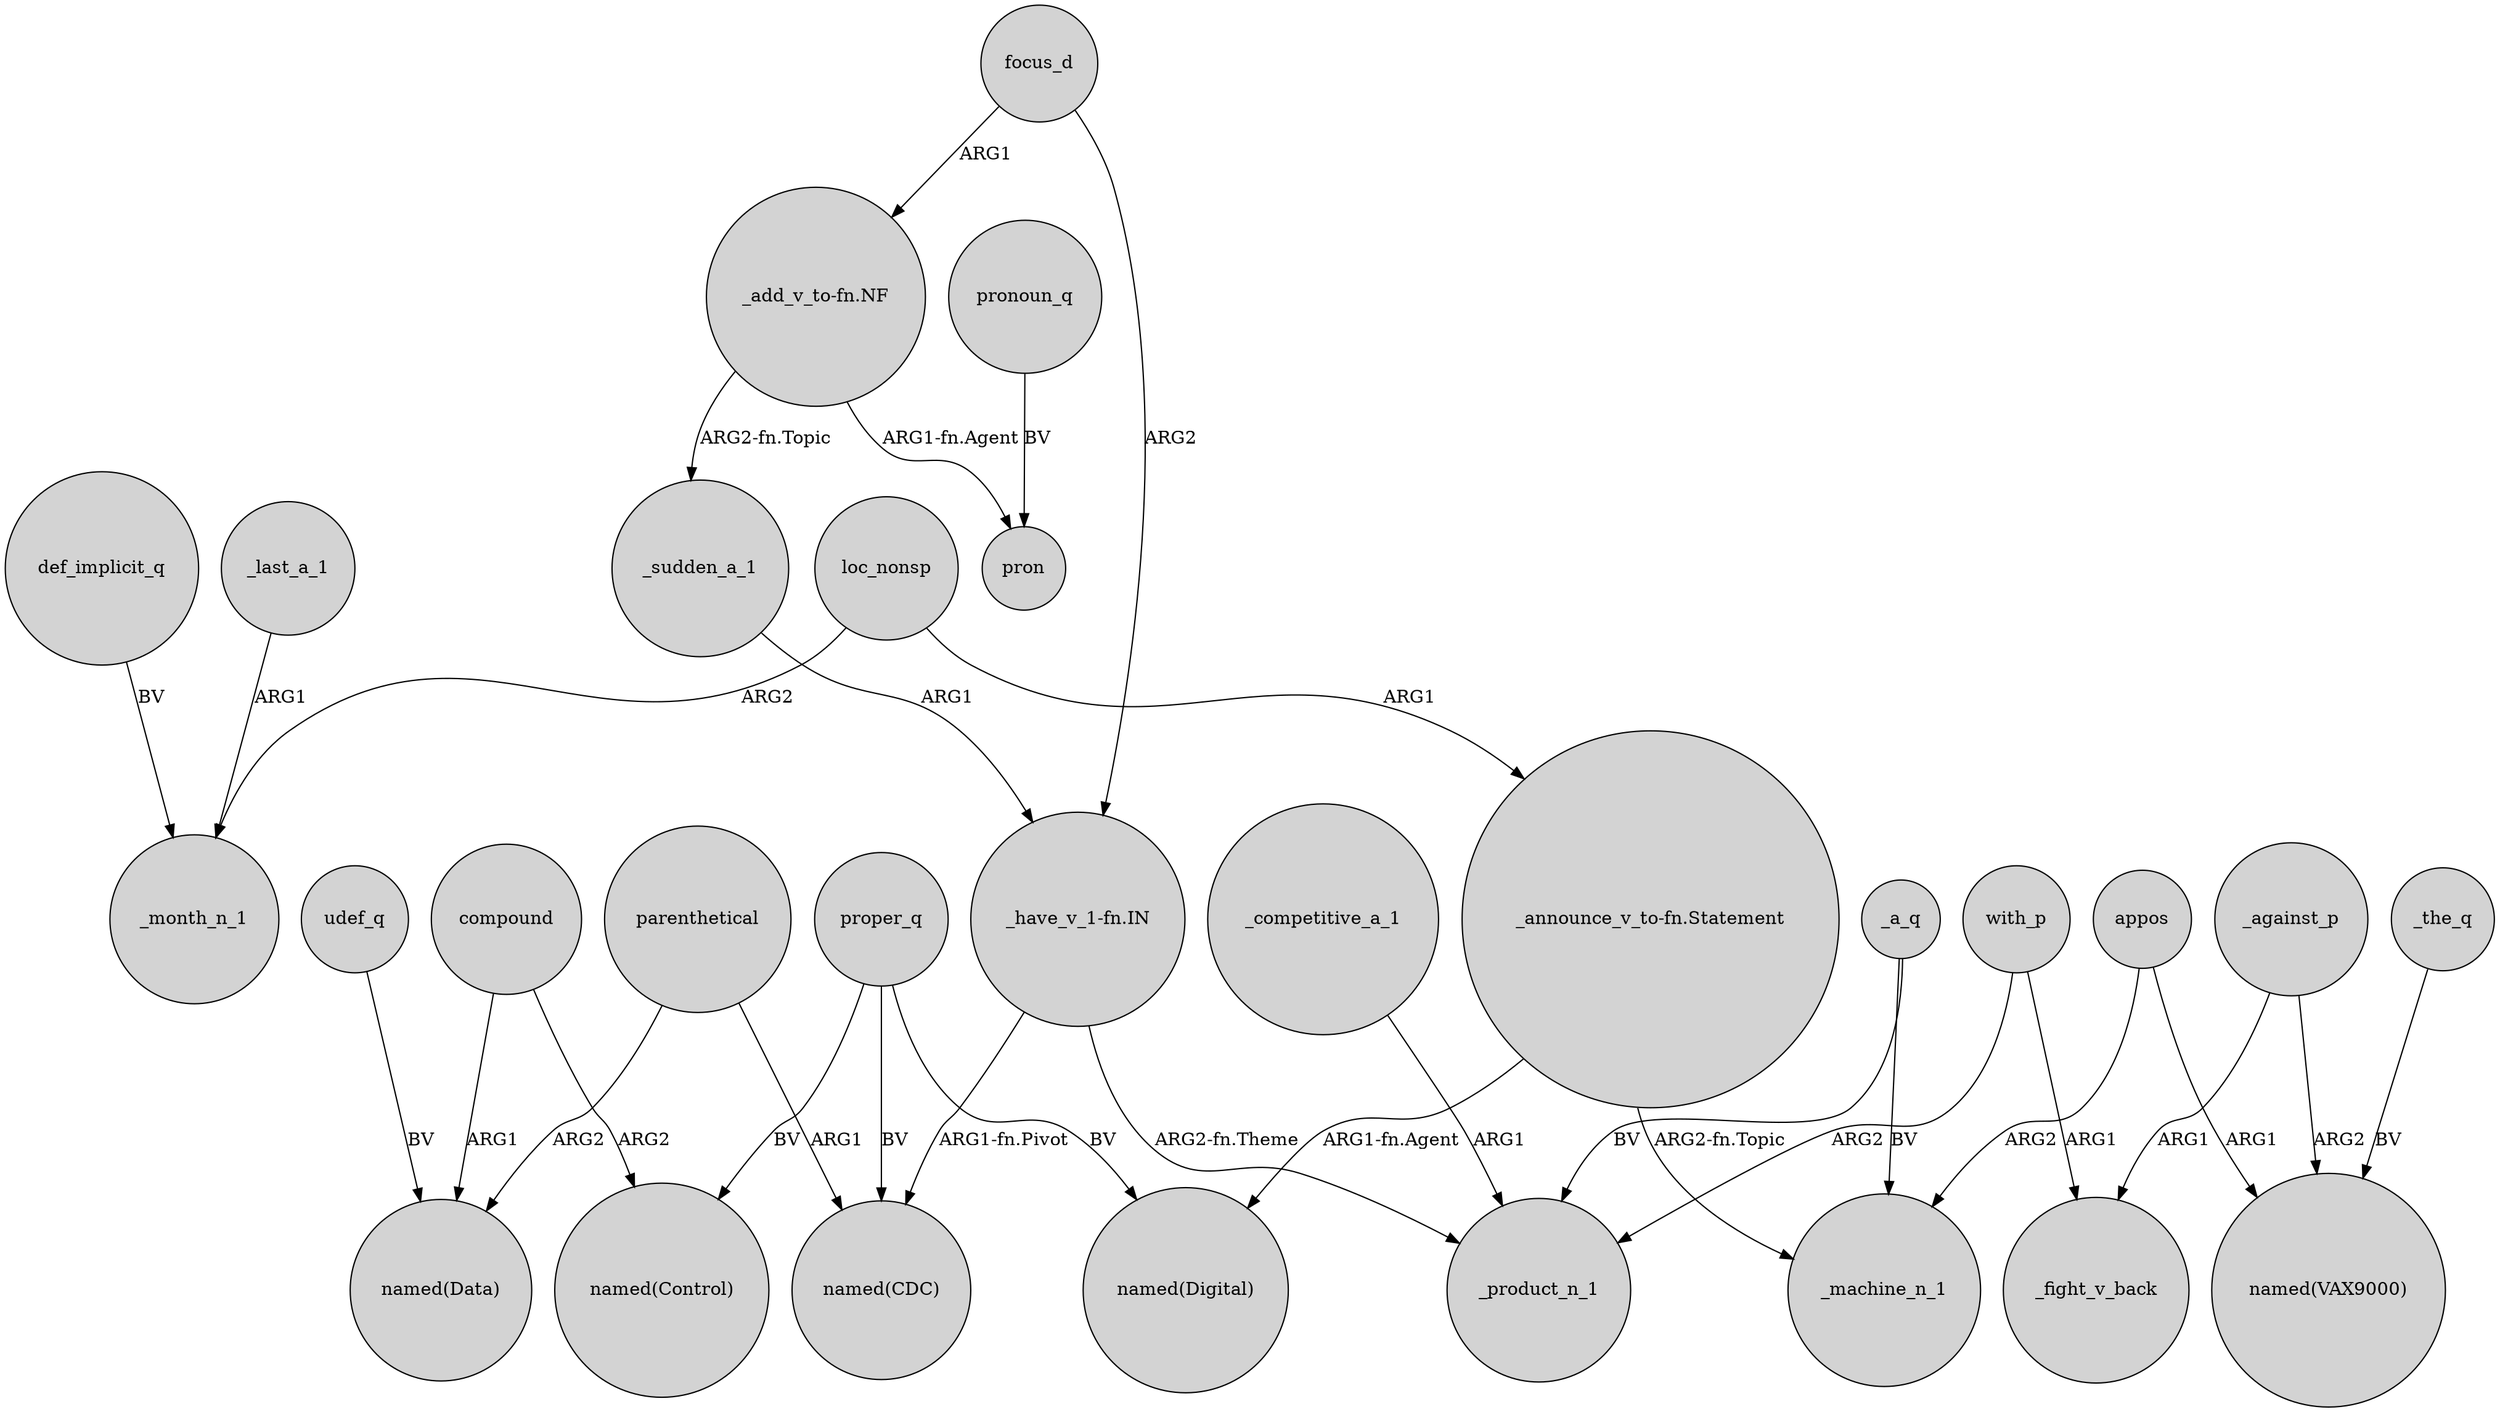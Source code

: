 digraph {
	node [shape=circle style=filled]
	def_implicit_q -> _month_n_1 [label=BV]
	_a_q -> _machine_n_1 [label=BV]
	compound -> "named(Control)" [label=ARG2]
	focus_d -> "_have_v_1-fn.IN" [label=ARG2]
	_a_q -> _product_n_1 [label=BV]
	proper_q -> "named(Control)" [label=BV]
	"_add_v_to-fn.NF" -> _sudden_a_1 [label="ARG2-fn.Topic"]
	_sudden_a_1 -> "_have_v_1-fn.IN" [label=ARG1]
	"_announce_v_to-fn.Statement" -> "named(Digital)" [label="ARG1-fn.Agent"]
	"_have_v_1-fn.IN" -> "named(CDC)" [label="ARG1-fn.Pivot"]
	"_have_v_1-fn.IN" -> _product_n_1 [label="ARG2-fn.Theme"]
	appos -> _machine_n_1 [label=ARG2]
	loc_nonsp -> "_announce_v_to-fn.Statement" [label=ARG1]
	pronoun_q -> pron [label=BV]
	with_p -> _fight_v_back [label=ARG1]
	with_p -> _product_n_1 [label=ARG2]
	appos -> "named(VAX9000)" [label=ARG1]
	_competitive_a_1 -> _product_n_1 [label=ARG1]
	proper_q -> "named(Digital)" [label=BV]
	compound -> "named(Data)" [label=ARG1]
	proper_q -> "named(CDC)" [label=BV]
	"_announce_v_to-fn.Statement" -> _machine_n_1 [label="ARG2-fn.Topic"]
	"_add_v_to-fn.NF" -> pron [label="ARG1-fn.Agent"]
	_the_q -> "named(VAX9000)" [label=BV]
	_against_p -> "named(VAX9000)" [label=ARG2]
	_last_a_1 -> _month_n_1 [label=ARG1]
	parenthetical -> "named(Data)" [label=ARG2]
	focus_d -> "_add_v_to-fn.NF" [label=ARG1]
	loc_nonsp -> _month_n_1 [label=ARG2]
	udef_q -> "named(Data)" [label=BV]
	_against_p -> _fight_v_back [label=ARG1]
	parenthetical -> "named(CDC)" [label=ARG1]
}
